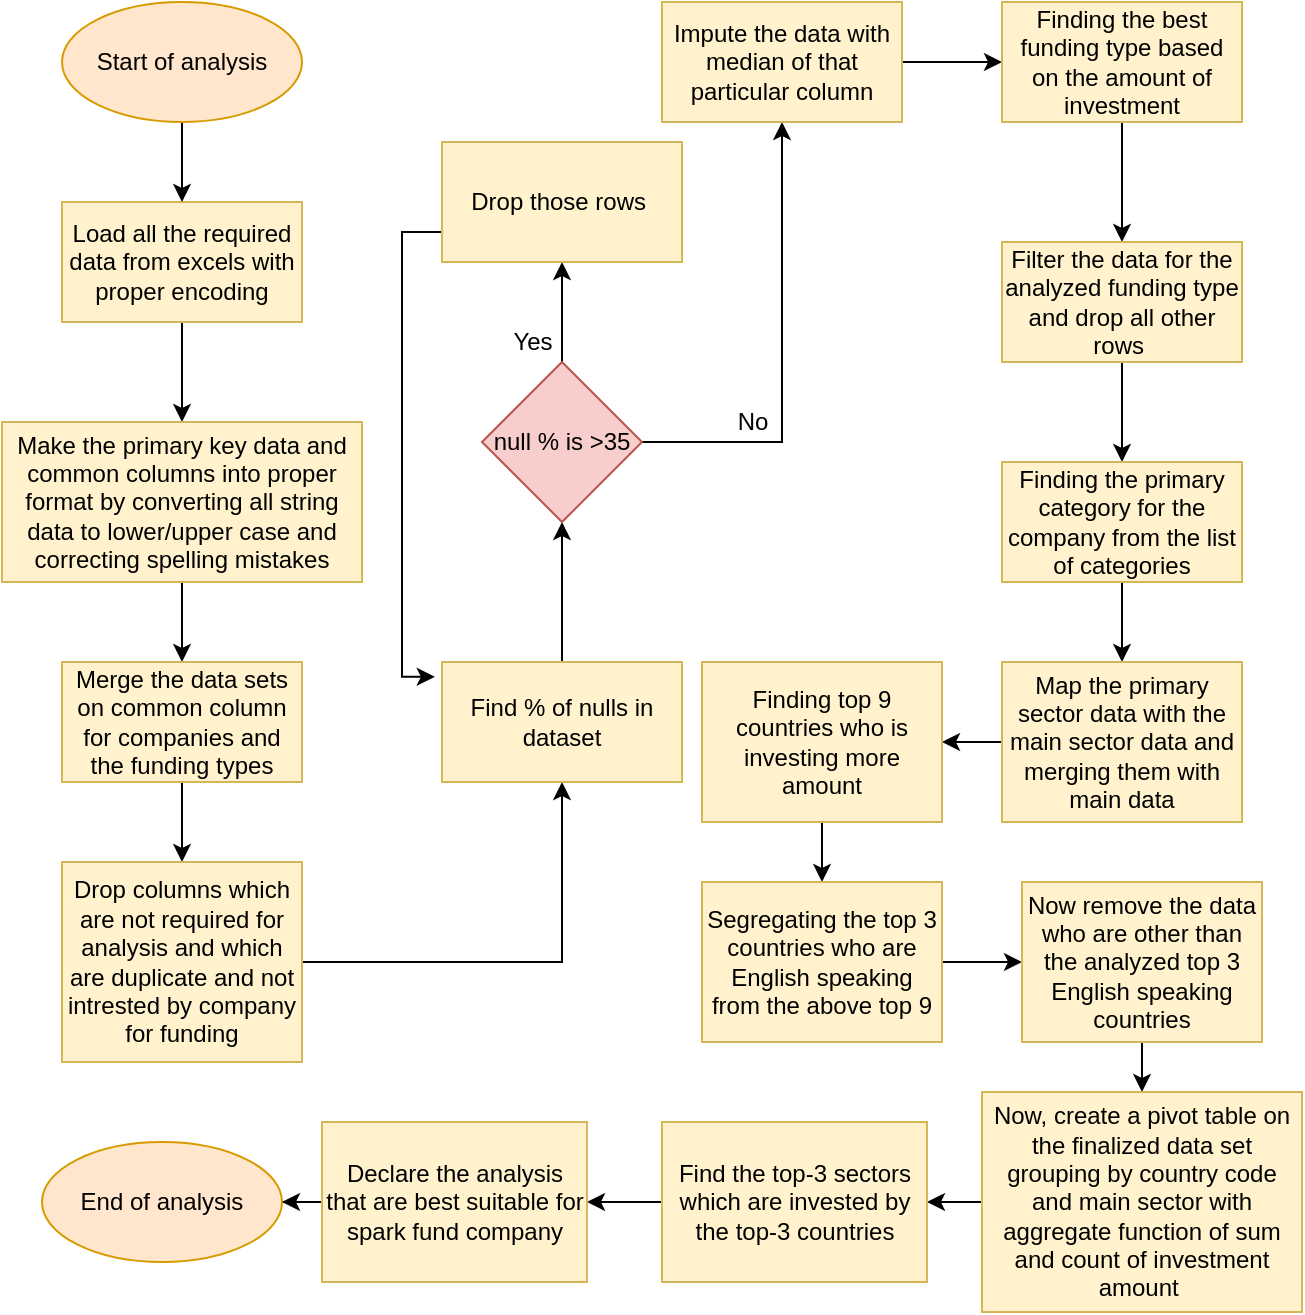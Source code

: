 <mxfile version="14.9.2" type="device"><diagram id="dVVQePeYq2kiZ2xzVRO6" name="Page-1"><mxGraphModel dx="1038" dy="643" grid="1" gridSize="10" guides="1" tooltips="1" connect="1" arrows="1" fold="1" page="1" pageScale="1" pageWidth="850" pageHeight="1100" math="0" shadow="0"><root><mxCell id="0"/><mxCell id="1" parent="0"/><mxCell id="B2P-6Wv2Wf2EFBtvVrUa-3" value="" style="edgeStyle=orthogonalEdgeStyle;rounded=0;orthogonalLoop=1;jettySize=auto;html=1;" edge="1" parent="1" source="B2P-6Wv2Wf2EFBtvVrUa-1" target="B2P-6Wv2Wf2EFBtvVrUa-2"><mxGeometry relative="1" as="geometry"/></mxCell><mxCell id="B2P-6Wv2Wf2EFBtvVrUa-1" value="Load all the required data from excels with proper encoding" style="rounded=0;whiteSpace=wrap;html=1;fillColor=#fff2cc;strokeColor=#d6b656;" vertex="1" parent="1"><mxGeometry x="80" y="140" width="120" height="60" as="geometry"/></mxCell><mxCell id="B2P-6Wv2Wf2EFBtvVrUa-12" value="" style="edgeStyle=orthogonalEdgeStyle;rounded=0;orthogonalLoop=1;jettySize=auto;html=1;" edge="1" parent="1" source="B2P-6Wv2Wf2EFBtvVrUa-2" target="B2P-6Wv2Wf2EFBtvVrUa-11"><mxGeometry relative="1" as="geometry"/></mxCell><mxCell id="B2P-6Wv2Wf2EFBtvVrUa-2" value="Make the primary key data and common columns into proper format by converting all string data to lower/upper case and correcting spelling mistakes" style="rounded=0;whiteSpace=wrap;html=1;fillColor=#fff2cc;strokeColor=#d6b656;" vertex="1" parent="1"><mxGeometry x="50" y="250" width="180" height="80" as="geometry"/></mxCell><mxCell id="B2P-6Wv2Wf2EFBtvVrUa-18" value="" style="edgeStyle=orthogonalEdgeStyle;rounded=0;orthogonalLoop=1;jettySize=auto;html=1;" edge="1" parent="1" source="B2P-6Wv2Wf2EFBtvVrUa-11" target="B2P-6Wv2Wf2EFBtvVrUa-17"><mxGeometry relative="1" as="geometry"/></mxCell><mxCell id="B2P-6Wv2Wf2EFBtvVrUa-11" value="Merge the data sets on common column for companies and the funding types" style="rounded=0;whiteSpace=wrap;html=1;fillColor=#fff2cc;strokeColor=#d6b656;" vertex="1" parent="1"><mxGeometry x="80" y="370" width="120" height="60" as="geometry"/></mxCell><mxCell id="B2P-6Wv2Wf2EFBtvVrUa-33" value="" style="edgeStyle=orthogonalEdgeStyle;rounded=0;orthogonalLoop=1;jettySize=auto;html=1;" edge="1" parent="1" source="B2P-6Wv2Wf2EFBtvVrUa-17" target="B2P-6Wv2Wf2EFBtvVrUa-21"><mxGeometry relative="1" as="geometry"/></mxCell><mxCell id="B2P-6Wv2Wf2EFBtvVrUa-17" value="Drop columns which are not required for analysis and which are duplicate and not intrested by company for funding" style="rounded=0;whiteSpace=wrap;html=1;fillColor=#fff2cc;strokeColor=#d6b656;" vertex="1" parent="1"><mxGeometry x="80" y="470" width="120" height="100" as="geometry"/></mxCell><mxCell id="B2P-6Wv2Wf2EFBtvVrUa-26" value="" style="edgeStyle=orthogonalEdgeStyle;rounded=0;orthogonalLoop=1;jettySize=auto;html=1;" edge="1" parent="1" source="B2P-6Wv2Wf2EFBtvVrUa-21" target="B2P-6Wv2Wf2EFBtvVrUa-25"><mxGeometry relative="1" as="geometry"/></mxCell><mxCell id="B2P-6Wv2Wf2EFBtvVrUa-21" value="Find % of nulls in dataset" style="rounded=0;whiteSpace=wrap;html=1;fillColor=#fff2cc;strokeColor=#d6b656;" vertex="1" parent="1"><mxGeometry x="270" y="370" width="120" height="60" as="geometry"/></mxCell><mxCell id="B2P-6Wv2Wf2EFBtvVrUa-28" value="" style="edgeStyle=orthogonalEdgeStyle;rounded=0;orthogonalLoop=1;jettySize=auto;html=1;" edge="1" parent="1" source="B2P-6Wv2Wf2EFBtvVrUa-25" target="B2P-6Wv2Wf2EFBtvVrUa-27"><mxGeometry relative="1" as="geometry"/></mxCell><mxCell id="B2P-6Wv2Wf2EFBtvVrUa-31" value="" style="edgeStyle=orthogonalEdgeStyle;rounded=0;orthogonalLoop=1;jettySize=auto;html=1;" edge="1" parent="1" source="B2P-6Wv2Wf2EFBtvVrUa-25" target="B2P-6Wv2Wf2EFBtvVrUa-30"><mxGeometry relative="1" as="geometry"/></mxCell><mxCell id="B2P-6Wv2Wf2EFBtvVrUa-25" value="null % is &amp;gt;35" style="rhombus;whiteSpace=wrap;html=1;rounded=0;fillColor=#f8cecc;strokeColor=#b85450;" vertex="1" parent="1"><mxGeometry x="290" y="220" width="80" height="80" as="geometry"/></mxCell><mxCell id="B2P-6Wv2Wf2EFBtvVrUa-34" value="" style="edgeStyle=orthogonalEdgeStyle;rounded=0;orthogonalLoop=1;jettySize=auto;html=1;entryX=-0.03;entryY=0.123;entryDx=0;entryDy=0;exitX=0;exitY=0.75;exitDx=0;exitDy=0;entryPerimeter=0;" edge="1" parent="1" source="B2P-6Wv2Wf2EFBtvVrUa-27" target="B2P-6Wv2Wf2EFBtvVrUa-21"><mxGeometry relative="1" as="geometry"><Array as="points"><mxPoint x="250" y="155"/><mxPoint x="250" y="377"/></Array></mxGeometry></mxCell><mxCell id="B2P-6Wv2Wf2EFBtvVrUa-27" value="Drop those rows&amp;nbsp;" style="whiteSpace=wrap;html=1;rounded=0;fillColor=#fff2cc;strokeColor=#d6b656;" vertex="1" parent="1"><mxGeometry x="270" y="110" width="120" height="60" as="geometry"/></mxCell><mxCell id="B2P-6Wv2Wf2EFBtvVrUa-29" value="Yes" style="text;html=1;align=center;verticalAlign=middle;resizable=0;points=[];autosize=1;strokeColor=none;" vertex="1" parent="1"><mxGeometry x="300" y="200" width="30" height="20" as="geometry"/></mxCell><mxCell id="B2P-6Wv2Wf2EFBtvVrUa-36" value="" style="edgeStyle=orthogonalEdgeStyle;rounded=0;orthogonalLoop=1;jettySize=auto;html=1;" edge="1" parent="1" source="B2P-6Wv2Wf2EFBtvVrUa-30" target="B2P-6Wv2Wf2EFBtvVrUa-35"><mxGeometry relative="1" as="geometry"/></mxCell><mxCell id="B2P-6Wv2Wf2EFBtvVrUa-30" value="Impute the data with median of that particular column" style="whiteSpace=wrap;html=1;rounded=0;fillColor=#fff2cc;strokeColor=#d6b656;" vertex="1" parent="1"><mxGeometry x="380" y="40" width="120" height="60" as="geometry"/></mxCell><mxCell id="B2P-6Wv2Wf2EFBtvVrUa-32" value="No" style="text;html=1;align=center;verticalAlign=middle;resizable=0;points=[];autosize=1;strokeColor=none;" vertex="1" parent="1"><mxGeometry x="410" y="240" width="30" height="20" as="geometry"/></mxCell><mxCell id="B2P-6Wv2Wf2EFBtvVrUa-38" value="" style="edgeStyle=orthogonalEdgeStyle;rounded=0;orthogonalLoop=1;jettySize=auto;html=1;" edge="1" parent="1" source="B2P-6Wv2Wf2EFBtvVrUa-35" target="B2P-6Wv2Wf2EFBtvVrUa-37"><mxGeometry relative="1" as="geometry"/></mxCell><mxCell id="B2P-6Wv2Wf2EFBtvVrUa-35" value="Finding the best funding type based on the amount of investment" style="whiteSpace=wrap;html=1;rounded=0;fillColor=#fff2cc;strokeColor=#d6b656;" vertex="1" parent="1"><mxGeometry x="550" y="40" width="120" height="60" as="geometry"/></mxCell><mxCell id="B2P-6Wv2Wf2EFBtvVrUa-40" value="" style="edgeStyle=orthogonalEdgeStyle;rounded=0;orthogonalLoop=1;jettySize=auto;html=1;" edge="1" parent="1" source="B2P-6Wv2Wf2EFBtvVrUa-37" target="B2P-6Wv2Wf2EFBtvVrUa-39"><mxGeometry relative="1" as="geometry"/></mxCell><mxCell id="B2P-6Wv2Wf2EFBtvVrUa-37" value="Filter the data for the analyzed funding type and drop all other rows&amp;nbsp;" style="whiteSpace=wrap;html=1;rounded=0;fillColor=#fff2cc;strokeColor=#d6b656;" vertex="1" parent="1"><mxGeometry x="550" y="160" width="120" height="60" as="geometry"/></mxCell><mxCell id="B2P-6Wv2Wf2EFBtvVrUa-42" value="" style="edgeStyle=orthogonalEdgeStyle;rounded=0;orthogonalLoop=1;jettySize=auto;html=1;" edge="1" parent="1" source="B2P-6Wv2Wf2EFBtvVrUa-39" target="B2P-6Wv2Wf2EFBtvVrUa-41"><mxGeometry relative="1" as="geometry"/></mxCell><mxCell id="B2P-6Wv2Wf2EFBtvVrUa-39" value="Finding the primary category for the company from the list of categories" style="whiteSpace=wrap;html=1;rounded=0;fillColor=#fff2cc;strokeColor=#d6b656;" vertex="1" parent="1"><mxGeometry x="550" y="270" width="120" height="60" as="geometry"/></mxCell><mxCell id="B2P-6Wv2Wf2EFBtvVrUa-44" value="" style="edgeStyle=orthogonalEdgeStyle;rounded=0;orthogonalLoop=1;jettySize=auto;html=1;" edge="1" parent="1" source="B2P-6Wv2Wf2EFBtvVrUa-41" target="B2P-6Wv2Wf2EFBtvVrUa-43"><mxGeometry relative="1" as="geometry"/></mxCell><mxCell id="B2P-6Wv2Wf2EFBtvVrUa-41" value="Map the primary sector data with the main sector data and merging them with main data" style="whiteSpace=wrap;html=1;rounded=0;fillColor=#fff2cc;strokeColor=#d6b656;" vertex="1" parent="1"><mxGeometry x="550" y="370" width="120" height="80" as="geometry"/></mxCell><mxCell id="B2P-6Wv2Wf2EFBtvVrUa-46" value="" style="edgeStyle=orthogonalEdgeStyle;rounded=0;orthogonalLoop=1;jettySize=auto;html=1;" edge="1" parent="1" source="B2P-6Wv2Wf2EFBtvVrUa-43" target="B2P-6Wv2Wf2EFBtvVrUa-45"><mxGeometry relative="1" as="geometry"/></mxCell><mxCell id="B2P-6Wv2Wf2EFBtvVrUa-43" value="Finding top 9 countries who is investing more amount" style="whiteSpace=wrap;html=1;rounded=0;fillColor=#fff2cc;strokeColor=#d6b656;" vertex="1" parent="1"><mxGeometry x="400" y="370" width="120" height="80" as="geometry"/></mxCell><mxCell id="B2P-6Wv2Wf2EFBtvVrUa-48" value="" style="edgeStyle=orthogonalEdgeStyle;rounded=0;orthogonalLoop=1;jettySize=auto;html=1;" edge="1" parent="1" source="B2P-6Wv2Wf2EFBtvVrUa-45" target="B2P-6Wv2Wf2EFBtvVrUa-47"><mxGeometry relative="1" as="geometry"/></mxCell><mxCell id="B2P-6Wv2Wf2EFBtvVrUa-45" value="Segregating the top 3 countries who are English speaking from the above top 9" style="whiteSpace=wrap;html=1;rounded=0;fillColor=#fff2cc;strokeColor=#d6b656;" vertex="1" parent="1"><mxGeometry x="400" y="480" width="120" height="80" as="geometry"/></mxCell><mxCell id="B2P-6Wv2Wf2EFBtvVrUa-50" value="" style="edgeStyle=orthogonalEdgeStyle;rounded=0;orthogonalLoop=1;jettySize=auto;html=1;" edge="1" parent="1" source="B2P-6Wv2Wf2EFBtvVrUa-47" target="B2P-6Wv2Wf2EFBtvVrUa-49"><mxGeometry relative="1" as="geometry"/></mxCell><mxCell id="B2P-6Wv2Wf2EFBtvVrUa-47" value="Now remove the data who are other than the analyzed top 3 English speaking countries" style="whiteSpace=wrap;html=1;rounded=0;fillColor=#fff2cc;strokeColor=#d6b656;" vertex="1" parent="1"><mxGeometry x="560" y="480" width="120" height="80" as="geometry"/></mxCell><mxCell id="B2P-6Wv2Wf2EFBtvVrUa-52" value="" style="edgeStyle=orthogonalEdgeStyle;rounded=0;orthogonalLoop=1;jettySize=auto;html=1;" edge="1" parent="1" source="B2P-6Wv2Wf2EFBtvVrUa-49" target="B2P-6Wv2Wf2EFBtvVrUa-51"><mxGeometry relative="1" as="geometry"/></mxCell><mxCell id="B2P-6Wv2Wf2EFBtvVrUa-49" value="Now, create a pivot table on the finalized data set grouping by country code and main sector with aggregate function of sum and count of investment amount&amp;nbsp;" style="whiteSpace=wrap;html=1;rounded=0;fillColor=#fff2cc;strokeColor=#d6b656;" vertex="1" parent="1"><mxGeometry x="540" y="585" width="160" height="110" as="geometry"/></mxCell><mxCell id="B2P-6Wv2Wf2EFBtvVrUa-56" value="" style="edgeStyle=orthogonalEdgeStyle;rounded=0;orthogonalLoop=1;jettySize=auto;html=1;" edge="1" parent="1" source="B2P-6Wv2Wf2EFBtvVrUa-51" target="B2P-6Wv2Wf2EFBtvVrUa-55"><mxGeometry relative="1" as="geometry"/></mxCell><mxCell id="B2P-6Wv2Wf2EFBtvVrUa-51" value="Find the top-3 sectors which are invested by the top-3 countries" style="whiteSpace=wrap;html=1;rounded=0;fillColor=#fff2cc;strokeColor=#d6b656;" vertex="1" parent="1"><mxGeometry x="380" y="600" width="132.5" height="80" as="geometry"/></mxCell><mxCell id="B2P-6Wv2Wf2EFBtvVrUa-61" value="" style="edgeStyle=orthogonalEdgeStyle;rounded=0;orthogonalLoop=1;jettySize=auto;html=1;" edge="1" parent="1" source="B2P-6Wv2Wf2EFBtvVrUa-55" target="B2P-6Wv2Wf2EFBtvVrUa-60"><mxGeometry relative="1" as="geometry"/></mxCell><mxCell id="B2P-6Wv2Wf2EFBtvVrUa-55" value="Declare the analysis that are best suitable for spark fund company" style="whiteSpace=wrap;html=1;rounded=0;fillColor=#fff2cc;strokeColor=#d6b656;" vertex="1" parent="1"><mxGeometry x="210" y="600" width="132.5" height="80" as="geometry"/></mxCell><mxCell id="B2P-6Wv2Wf2EFBtvVrUa-59" value="" style="edgeStyle=orthogonalEdgeStyle;rounded=0;orthogonalLoop=1;jettySize=auto;html=1;" edge="1" parent="1" source="B2P-6Wv2Wf2EFBtvVrUa-57" target="B2P-6Wv2Wf2EFBtvVrUa-1"><mxGeometry relative="1" as="geometry"/></mxCell><mxCell id="B2P-6Wv2Wf2EFBtvVrUa-57" value="Start of analysis" style="ellipse;whiteSpace=wrap;html=1;rounded=0;fillColor=#ffe6cc;strokeColor=#d79b00;" vertex="1" parent="1"><mxGeometry x="80" y="40" width="120" height="60" as="geometry"/></mxCell><mxCell id="B2P-6Wv2Wf2EFBtvVrUa-60" value="End of analysis" style="ellipse;whiteSpace=wrap;html=1;rounded=0;fillColor=#ffe6cc;strokeColor=#d79b00;" vertex="1" parent="1"><mxGeometry x="70" y="610" width="120" height="60" as="geometry"/></mxCell></root></mxGraphModel></diagram></mxfile>